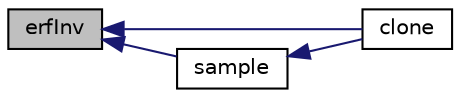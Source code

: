 digraph "erfInv"
{
  bgcolor="transparent";
  edge [fontname="Helvetica",fontsize="10",labelfontname="Helvetica",labelfontsize="10"];
  node [fontname="Helvetica",fontsize="10",shape=record];
  rankdir="LR";
  Node148 [label="erfInv",height=0.2,width=0.4,color="black", fillcolor="grey75", style="filled", fontcolor="black"];
  Node148 -> Node149 [dir="back",color="midnightblue",fontsize="10",style="solid",fontname="Helvetica"];
  Node149 [label="clone",height=0.2,width=0.4,color="black",URL="$a24785.html#a21164a3ff1c6fcc4219312d16afa9c90",tooltip="Construct and return a clone. "];
  Node148 -> Node150 [dir="back",color="midnightblue",fontsize="10",style="solid",fontname="Helvetica"];
  Node150 [label="sample",height=0.2,width=0.4,color="black",URL="$a24785.html#a523eae27d84403d08bdca843c0679d8a",tooltip="Sample the distributionModel. "];
  Node150 -> Node149 [dir="back",color="midnightblue",fontsize="10",style="solid",fontname="Helvetica"];
}

